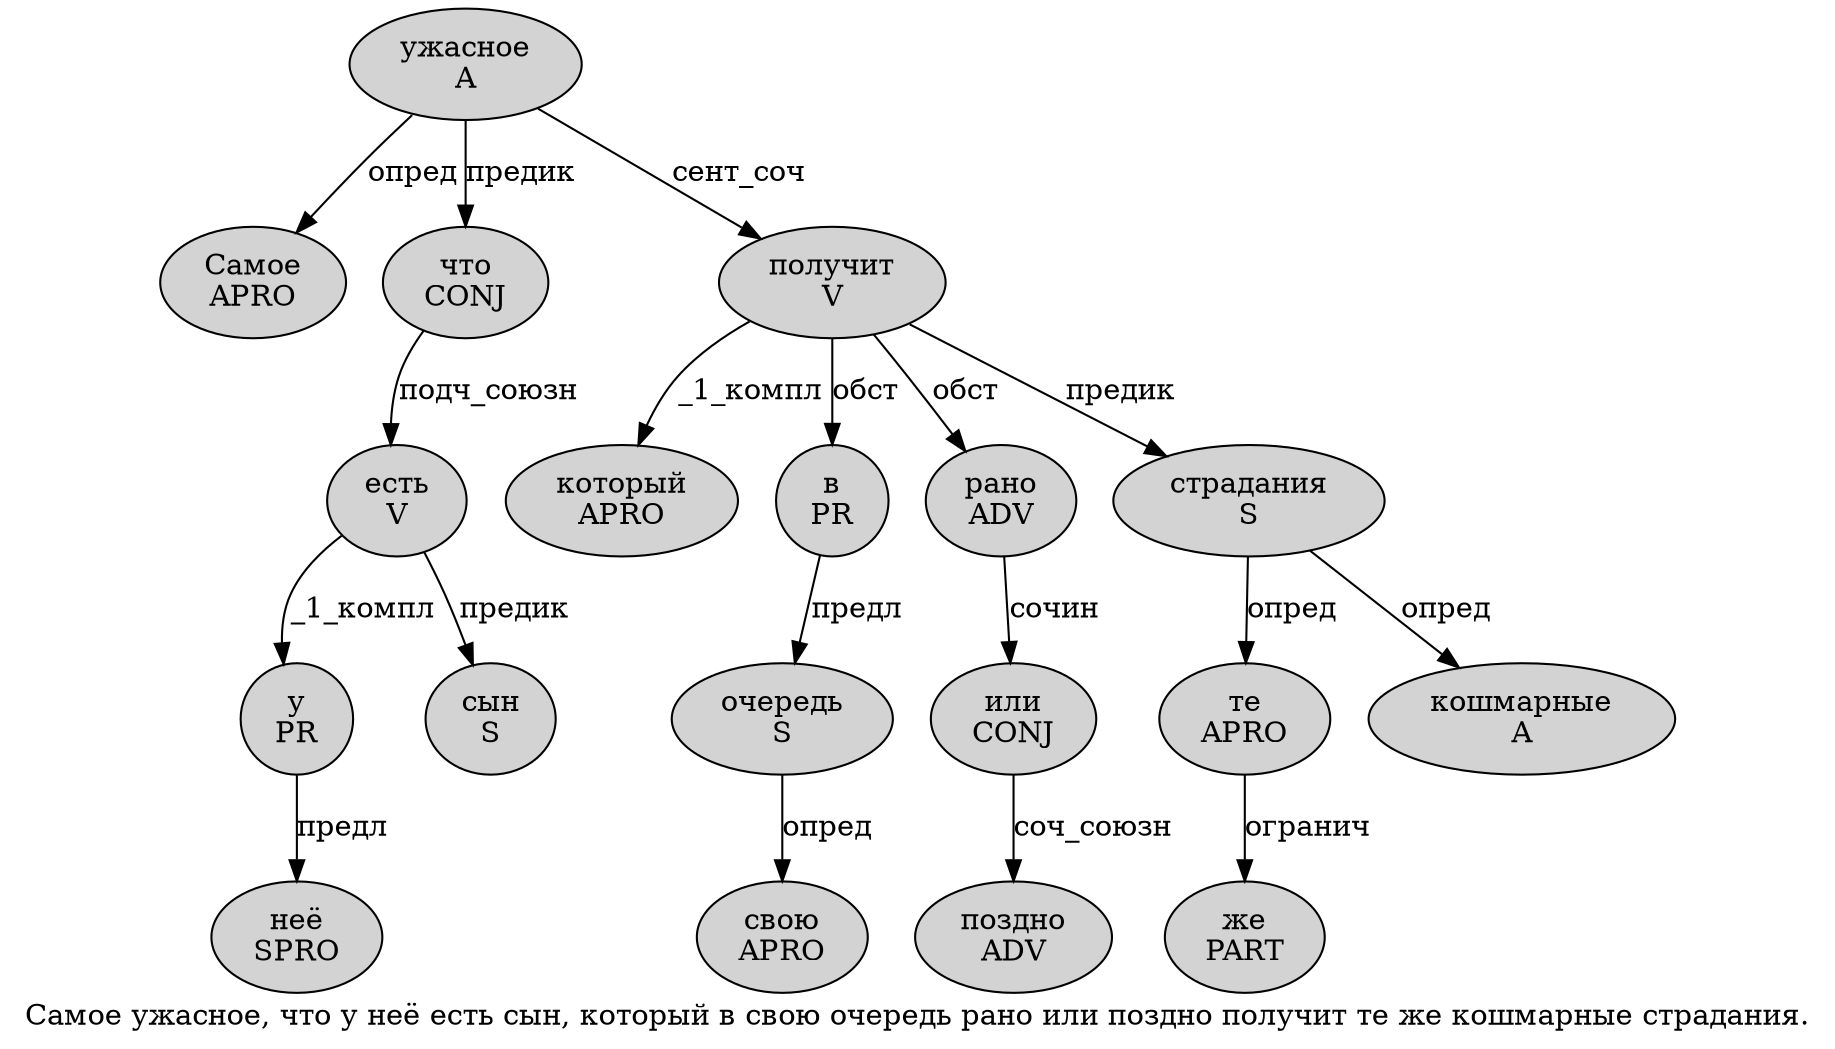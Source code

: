 digraph SENTENCE_1768 {
	graph [label="Самое ужасное, что у неё есть сын, который в свою очередь рано или поздно получит те же кошмарные страдания."]
	node [style=filled]
		0 [label="Самое
APRO" color="" fillcolor=lightgray penwidth=1 shape=ellipse]
		1 [label="ужасное
A" color="" fillcolor=lightgray penwidth=1 shape=ellipse]
		3 [label="что
CONJ" color="" fillcolor=lightgray penwidth=1 shape=ellipse]
		4 [label="у
PR" color="" fillcolor=lightgray penwidth=1 shape=ellipse]
		5 [label="неё
SPRO" color="" fillcolor=lightgray penwidth=1 shape=ellipse]
		6 [label="есть
V" color="" fillcolor=lightgray penwidth=1 shape=ellipse]
		7 [label="сын
S" color="" fillcolor=lightgray penwidth=1 shape=ellipse]
		9 [label="который
APRO" color="" fillcolor=lightgray penwidth=1 shape=ellipse]
		10 [label="в
PR" color="" fillcolor=lightgray penwidth=1 shape=ellipse]
		11 [label="свою
APRO" color="" fillcolor=lightgray penwidth=1 shape=ellipse]
		12 [label="очередь
S" color="" fillcolor=lightgray penwidth=1 shape=ellipse]
		13 [label="рано
ADV" color="" fillcolor=lightgray penwidth=1 shape=ellipse]
		14 [label="или
CONJ" color="" fillcolor=lightgray penwidth=1 shape=ellipse]
		15 [label="поздно
ADV" color="" fillcolor=lightgray penwidth=1 shape=ellipse]
		16 [label="получит
V" color="" fillcolor=lightgray penwidth=1 shape=ellipse]
		17 [label="те
APRO" color="" fillcolor=lightgray penwidth=1 shape=ellipse]
		18 [label="же
PART" color="" fillcolor=lightgray penwidth=1 shape=ellipse]
		19 [label="кошмарные
A" color="" fillcolor=lightgray penwidth=1 shape=ellipse]
		20 [label="страдания
S" color="" fillcolor=lightgray penwidth=1 shape=ellipse]
			14 -> 15 [label="соч_союзн"]
			12 -> 11 [label="опред"]
			6 -> 4 [label="_1_компл"]
			6 -> 7 [label="предик"]
			16 -> 9 [label="_1_компл"]
			16 -> 10 [label="обст"]
			16 -> 13 [label="обст"]
			16 -> 20 [label="предик"]
			20 -> 17 [label="опред"]
			20 -> 19 [label="опред"]
			17 -> 18 [label="огранич"]
			1 -> 0 [label="опред"]
			1 -> 3 [label="предик"]
			1 -> 16 [label="сент_соч"]
			13 -> 14 [label="сочин"]
			4 -> 5 [label="предл"]
			10 -> 12 [label="предл"]
			3 -> 6 [label="подч_союзн"]
}